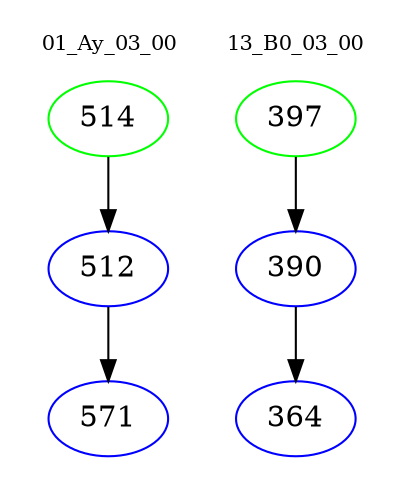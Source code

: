 digraph{
subgraph cluster_0 {
color = white
label = "01_Ay_03_00";
fontsize=10;
T0_514 [label="514", color="green"]
T0_514 -> T0_512 [color="black"]
T0_512 [label="512", color="blue"]
T0_512 -> T0_571 [color="black"]
T0_571 [label="571", color="blue"]
}
subgraph cluster_1 {
color = white
label = "13_B0_03_00";
fontsize=10;
T1_397 [label="397", color="green"]
T1_397 -> T1_390 [color="black"]
T1_390 [label="390", color="blue"]
T1_390 -> T1_364 [color="black"]
T1_364 [label="364", color="blue"]
}
}

